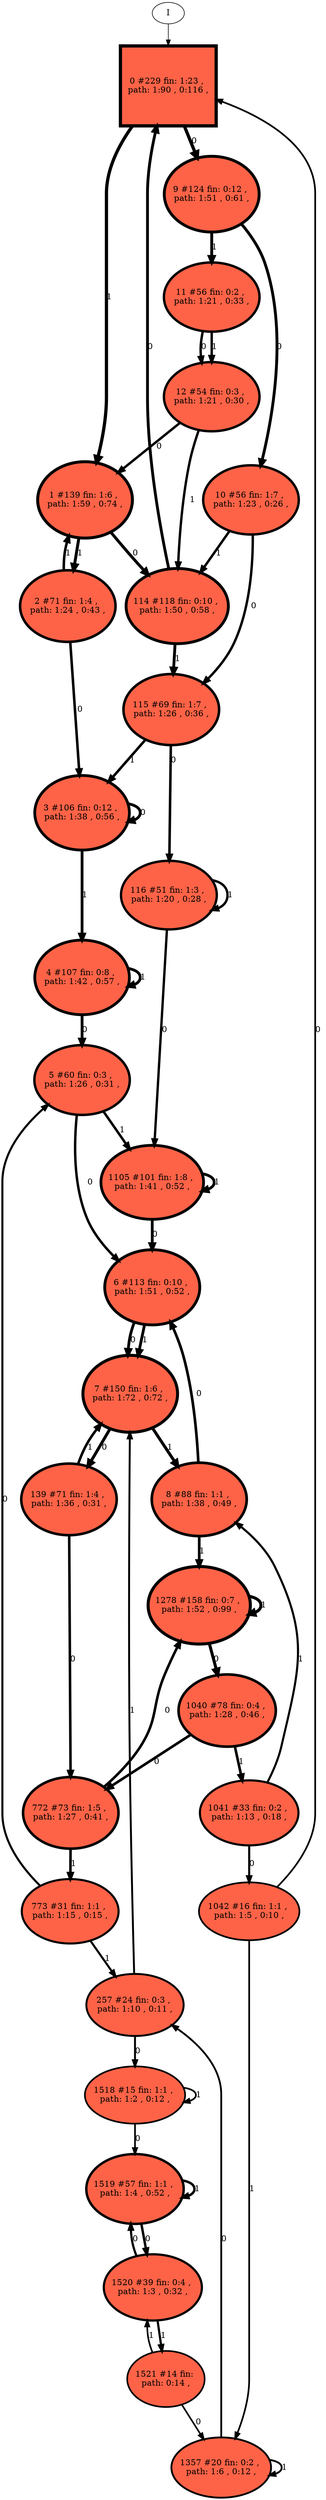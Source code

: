 // produced with flexfringe // 
digraph DFA {
	0 [label="root" shape=box];
		I -> 0;
	0 [ label="0 #229 fin: 1:23 , 
 path: 1:90 , 0:116 , " , style=filled, fillcolor="tomato", width=1.86223, height=1.86223, penwidth=5.43808];
		0 -> 1 [label="1 " , penwidth=5.43808 ];
		0 -> 9 [label="0 " , penwidth=5.43808 ];
	1 [ label="1 #139 fin: 1:6 , 
 path: 1:59 , 0:74 , " , style=filled, fillcolor="tomato", width=1.78199, height=1.78199, penwidth=4.94164];
		1 -> 2 [label="1 " , penwidth=4.94164 ];
		1 -> 114 [label="0 " , penwidth=4.94164 ];
	9 [ label="9 #124 fin: 0:12 , 
 path: 1:51 , 0:61 , " , style=filled, fillcolor="tomato", width=1.76273, height=1.76273, penwidth=4.82831];
		9 -> 11 [label="1 " , penwidth=4.82831 ];
		9 -> 10 [label="0 " , penwidth=4.82831 ];
	2 [ label="2 #71 fin: 1:4 , 
 path: 1:24 , 0:43 , " , style=filled, fillcolor="tomato", width=1.66329, height=1.66329, penwidth=4.27667];
		2 -> 1 [label="1 " , penwidth=4.27667 ];
		2 -> 3 [label="0 " , penwidth=4.27667 ];
	114 [ label="114 #118 fin: 0:10 , 
 path: 1:50 , 0:58 , " , style=filled, fillcolor="tomato", width=1.75425, height=1.75425, penwidth=4.77912];
		114 -> 115 [label="1 " , penwidth=4.77912 ];
		114 -> 0 [label="0 " , penwidth=4.77912 ];
	11 [ label="11 #56 fin: 0:2 , 
 path: 1:21 , 0:33 , " , style=filled, fillcolor="tomato", width=1.61801, height=1.61801, penwidth=4.04305];
		11 -> 12 [label="1 " , penwidth=4.04305 ];
		11 -> 12 [label="0 " , penwidth=4.04305 ];
	10 [ label="10 #56 fin: 1:7 , 
 path: 1:23 , 0:26 , " , style=filled, fillcolor="tomato", width=1.61801, height=1.61801, penwidth=4.04305];
		10 -> 114 [label="1 " , penwidth=4.04305 ];
		10 -> 115 [label="0 " , penwidth=4.04305 ];
	3 [ label="3 #106 fin: 0:12 , 
 path: 1:38 , 0:56 , " , style=filled, fillcolor="tomato", width=1.73569, height=1.73569, penwidth=4.67283];
		3 -> 4 [label="1 " , penwidth=4.67283 ];
		3 -> 3 [label="0 " , penwidth=4.67283 ];
	115 [ label="115 #69 fin: 1:7 , 
 path: 1:26 , 0:36 , " , style=filled, fillcolor="tomato", width=1.65794, height=1.65794, penwidth=4.2485];
		115 -> 3 [label="1 " , penwidth=4.2485 ];
		115 -> 116 [label="0 " , penwidth=4.2485 ];
	12 [ label="12 #54 fin: 0:3 , 
 path: 1:21 , 0:30 , " , style=filled, fillcolor="tomato", width=1.6109, height=1.6109, penwidth=4.00733];
		12 -> 114 [label="1 " , penwidth=4.00733 ];
		12 -> 1 [label="0 " , penwidth=4.00733 ];
	4 [ label="4 #107 fin: 0:8 , 
 path: 1:42 , 0:57 , " , style=filled, fillcolor="tomato", width=1.73733, height=1.73733, penwidth=4.68213];
		4 -> 4 [label="1 " , penwidth=4.68213 ];
		4 -> 5 [label="0 " , penwidth=4.68213 ];
	116 [ label="116 #51 fin: 1:3 , 
 path: 1:20 , 0:28 , " , style=filled, fillcolor="tomato", width=1.59964, height=1.59964, penwidth=3.95124];
		116 -> 116 [label="1 " , penwidth=3.95124 ];
		116 -> 1105 [label="0 " , penwidth=3.95124 ];
	5 [ label="5 #60 fin: 0:3 , 
 path: 1:26 , 0:31 , " , style=filled, fillcolor="tomato", width=1.63137, height=1.63137, penwidth=4.11087];
		5 -> 1105 [label="1 " , penwidth=4.11087 ];
		5 -> 6 [label="0 " , penwidth=4.11087 ];
	1105 [ label="1105 #101 fin: 1:8 , 
 path: 1:41 , 0:52 , " , style=filled, fillcolor="tomato", width=1.72722, height=1.72722, penwidth=4.62497];
		1105 -> 1105 [label="1 " , penwidth=4.62497 ];
		1105 -> 6 [label="0 " , penwidth=4.62497 ];
	6 [ label="6 #113 fin: 0:10 , 
 path: 1:51 , 0:52 , " , style=filled, fillcolor="tomato", width=1.7468, height=1.7468, penwidth=4.7362];
		6 -> 7 [label="1 " , penwidth=4.7362 ];
		6 -> 7 [label="0 " , penwidth=4.7362 ];
	7 [ label="7 #150 fin: 1:6 , 
 path: 1:72 , 0:72 , " , style=filled, fillcolor="tomato", width=1.79464, height=1.79464, penwidth=5.01728];
		7 -> 8 [label="1 " , penwidth=5.01728 ];
		7 -> 139 [label="0 " , penwidth=5.01728 ];
	8 [ label="8 #88 fin: 1:1 , 
 path: 1:38 , 0:49 , " , style=filled, fillcolor="tomato", width=1.70268, height=1.70268, penwidth=4.48864];
		8 -> 1278 [label="1 " , penwidth=4.48864 ];
		8 -> 6 [label="0 " , penwidth=4.48864 ];
	139 [ label="139 #71 fin: 1:4 , 
 path: 1:36 , 0:31 , " , style=filled, fillcolor="tomato", width=1.66329, height=1.66329, penwidth=4.27667];
		139 -> 7 [label="1 " , penwidth=4.27667 ];
		139 -> 772 [label="0 " , penwidth=4.27667 ];
	1278 [ label="1278 #158 fin: 0:7 , 
 path: 1:52 , 0:99 , " , style=filled, fillcolor="tomato", width=1.80318, height=1.80318, penwidth=5.0689];
		1278 -> 1278 [label="1 " , penwidth=5.0689 ];
		1278 -> 1040 [label="0 " , penwidth=5.0689 ];
	772 [ label="772 #73 fin: 1:5 , 
 path: 1:27 , 0:41 , " , style=filled, fillcolor="tomato", width=1.66847, height=1.66847, penwidth=4.30407];
		772 -> 773 [label="1 " , penwidth=4.30407 ];
		772 -> 1278 [label="0 " , penwidth=4.30407 ];
	773 [ label="773 #31 fin: 1:1 , 
 path: 1:15 , 0:15 , " , style=filled, fillcolor="tomato", width=1.49643, height=1.49643, penwidth=3.46574];
		773 -> 257 [label="1 " , penwidth=3.46574 ];
		773 -> 5 [label="0 " , penwidth=3.46574 ];
	1518 [ label="1518 #15 fin: 1:1 , 
 path: 1:2 , 0:12 , " , style=filled, fillcolor="tomato", width=1.32776, height=1.32776, penwidth=2.77259];
		1518 -> 1518 [label="1 " , penwidth=2.77259 ];
		1518 -> 1519 [label="0 " , penwidth=2.77259 ];
	1519 [ label="1519 #57 fin: 1:1 , 
 path: 1:4 , 0:52 , " , style=filled, fillcolor="tomato", width=1.62145, height=1.62145, penwidth=4.06044];
		1519 -> 1519 [label="1 " , penwidth=4.06044 ];
		1519 -> 1520 [label="0 " , penwidth=4.06044 ];
	1520 [ label="1520 #39 fin: 0:4 , 
 path: 1:3 , 0:32 , " , style=filled, fillcolor="tomato", width=1.54519, height=1.54519, penwidth=3.68888];
		1520 -> 1521 [label="1 " , penwidth=3.68888 ];
		1520 -> 1519 [label="0 " , penwidth=3.68888 ];
	1521 [ label="1521 #14 fin: 
 path: 0:14 , " , style=filled, fillcolor="tomato", width=1.31051, height=1.31051, penwidth=2.70805];
		1521 -> 1520 [label="1 " , penwidth=2.70805 ];
		1521 -> 1357 [label="0 " , penwidth=2.70805 ];
	257 [ label="257 #24 fin: 0:3 , 
 path: 1:10 , 0:11 , " , style=filled, fillcolor="tomato", width=1.43957, height=1.43957, penwidth=3.21888];
		257 -> 7 [label="1 " , penwidth=3.21888 ];
		257 -> 1518 [label="0 " , penwidth=3.21888 ];
	1040 [ label="1040 #78 fin: 0:4 , 
 path: 1:28 , 0:46 , " , style=filled, fillcolor="tomato", width=1.68073, height=1.68073, penwidth=4.36945];
		1040 -> 1041 [label="1 " , penwidth=4.36945 ];
		1040 -> 772 [label="0 " , penwidth=4.36945 ];
	1041 [ label="1041 #33 fin: 0:2 , 
 path: 1:13 , 0:18 , " , style=filled, fillcolor="tomato", width=1.50992, height=1.50992, penwidth=3.52636];
		1041 -> 8 [label="1 " , penwidth=3.52636 ];
		1041 -> 1042 [label="0 " , penwidth=3.52636 ];
	1042 [ label="1042 #16 fin: 1:1 , 
 path: 1:5 , 0:10 , " , style=filled, fillcolor="tomato", width=1.3437, height=1.3437, penwidth=2.83321];
		1042 -> 1357 [label="1 " , penwidth=2.83321 ];
		1042 -> 0 [label="0 " , penwidth=2.83321 ];
	1357 [ label="1357 #20 fin: 0:2 , 
 path: 1:6 , 0:12 , " , style=filled, fillcolor="tomato", width=1.39736, height=1.39736, penwidth=3.04452];
		1357 -> 1357 [label="1 " , penwidth=3.04452 ];
		1357 -> 257 [label="0 " , penwidth=3.04452 ];
}
